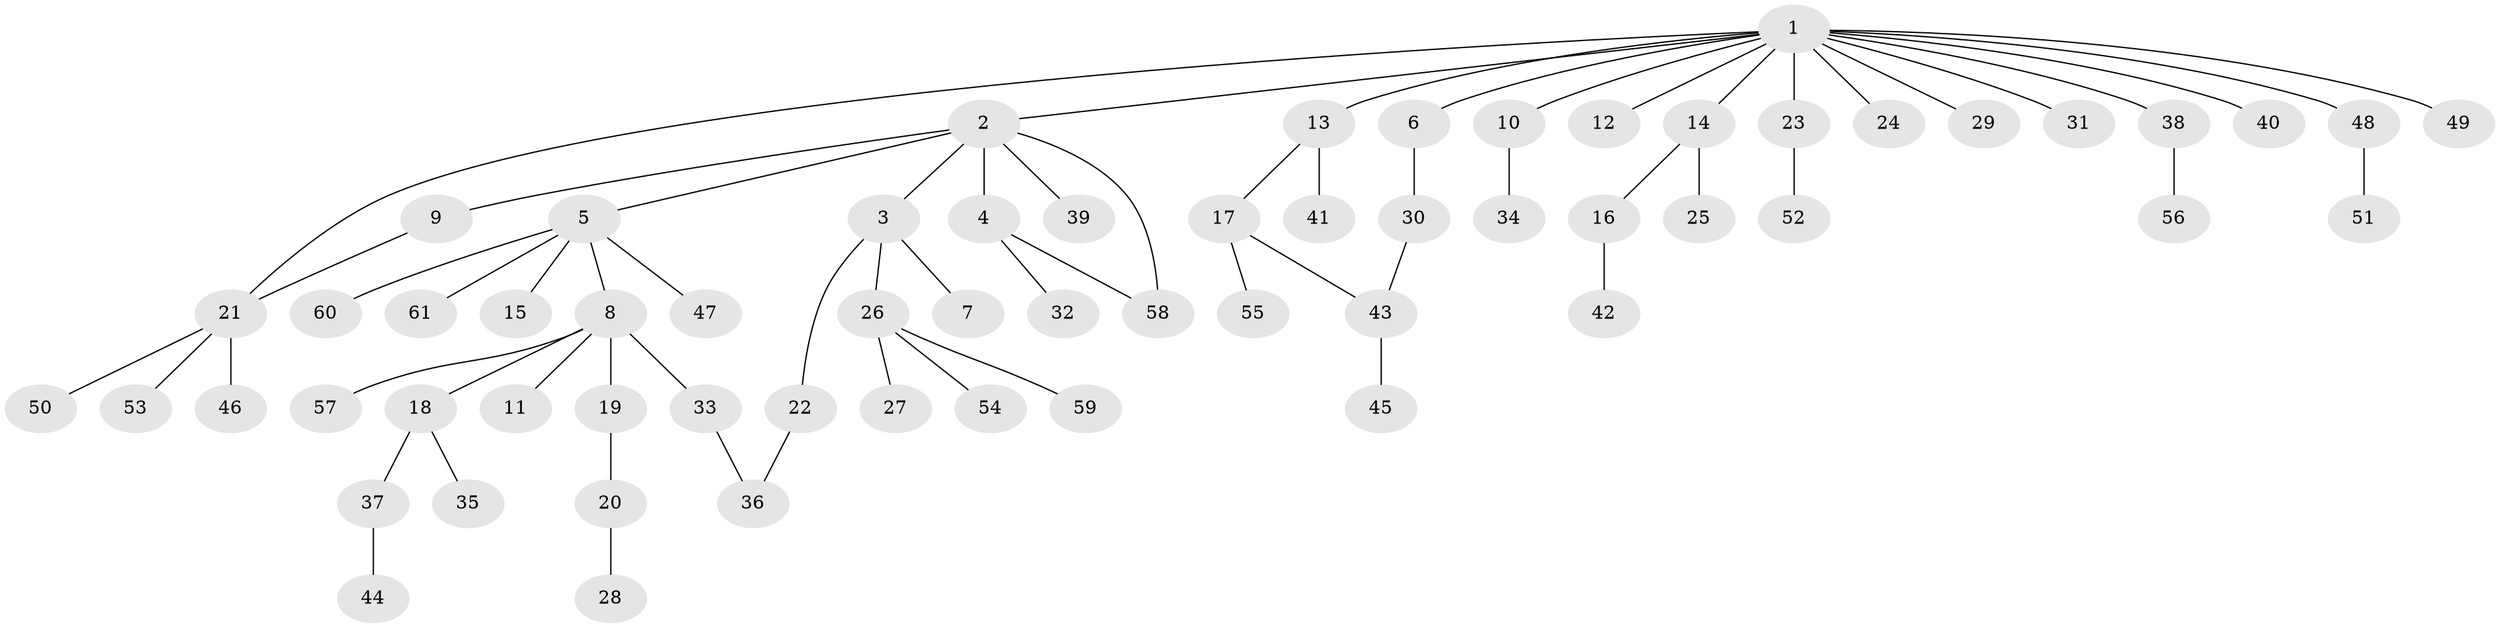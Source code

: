 // coarse degree distribution, {14: 0.024390243902439025, 9: 0.024390243902439025, 2: 0.2926829268292683, 5: 0.024390243902439025, 1: 0.5609756097560976, 6: 0.024390243902439025, 4: 0.024390243902439025, 3: 0.024390243902439025}
// Generated by graph-tools (version 1.1) at 2025/41/03/06/25 10:41:46]
// undirected, 61 vertices, 64 edges
graph export_dot {
graph [start="1"]
  node [color=gray90,style=filled];
  1;
  2;
  3;
  4;
  5;
  6;
  7;
  8;
  9;
  10;
  11;
  12;
  13;
  14;
  15;
  16;
  17;
  18;
  19;
  20;
  21;
  22;
  23;
  24;
  25;
  26;
  27;
  28;
  29;
  30;
  31;
  32;
  33;
  34;
  35;
  36;
  37;
  38;
  39;
  40;
  41;
  42;
  43;
  44;
  45;
  46;
  47;
  48;
  49;
  50;
  51;
  52;
  53;
  54;
  55;
  56;
  57;
  58;
  59;
  60;
  61;
  1 -- 2;
  1 -- 6;
  1 -- 10;
  1 -- 12;
  1 -- 13;
  1 -- 14;
  1 -- 21;
  1 -- 23;
  1 -- 24;
  1 -- 29;
  1 -- 31;
  1 -- 38;
  1 -- 40;
  1 -- 48;
  1 -- 49;
  2 -- 3;
  2 -- 4;
  2 -- 5;
  2 -- 9;
  2 -- 39;
  2 -- 58;
  3 -- 7;
  3 -- 22;
  3 -- 26;
  4 -- 32;
  4 -- 58;
  5 -- 8;
  5 -- 15;
  5 -- 47;
  5 -- 60;
  5 -- 61;
  6 -- 30;
  8 -- 11;
  8 -- 18;
  8 -- 19;
  8 -- 33;
  8 -- 57;
  9 -- 21;
  10 -- 34;
  13 -- 17;
  13 -- 41;
  14 -- 16;
  14 -- 25;
  16 -- 42;
  17 -- 43;
  17 -- 55;
  18 -- 35;
  18 -- 37;
  19 -- 20;
  20 -- 28;
  21 -- 46;
  21 -- 50;
  21 -- 53;
  22 -- 36;
  23 -- 52;
  26 -- 27;
  26 -- 54;
  26 -- 59;
  30 -- 43;
  33 -- 36;
  37 -- 44;
  38 -- 56;
  43 -- 45;
  48 -- 51;
}
